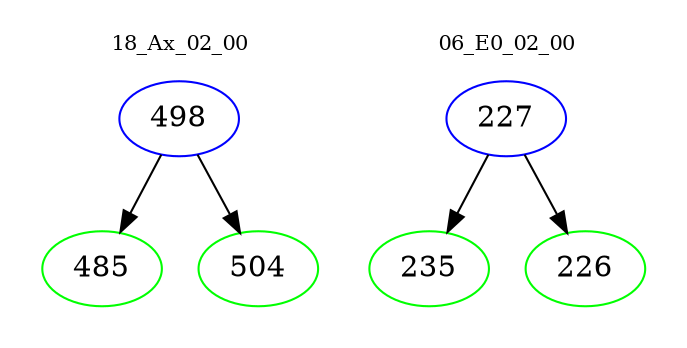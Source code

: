 digraph{
subgraph cluster_0 {
color = white
label = "18_Ax_02_00";
fontsize=10;
T0_498 [label="498", color="blue"]
T0_498 -> T0_485 [color="black"]
T0_485 [label="485", color="green"]
T0_498 -> T0_504 [color="black"]
T0_504 [label="504", color="green"]
}
subgraph cluster_1 {
color = white
label = "06_E0_02_00";
fontsize=10;
T1_227 [label="227", color="blue"]
T1_227 -> T1_235 [color="black"]
T1_235 [label="235", color="green"]
T1_227 -> T1_226 [color="black"]
T1_226 [label="226", color="green"]
}
}
